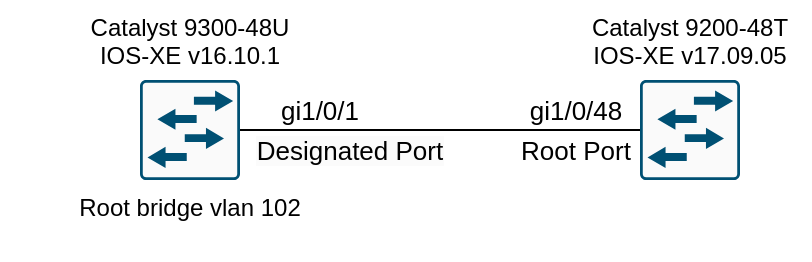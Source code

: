 <mxfile version="26.1.1" pages="2">
  <diagram name="Topology" id="SprodCr7fQvlN6jNAmRH">
    <mxGraphModel dx="591" dy="382" grid="0" gridSize="10" guides="1" tooltips="1" connect="1" arrows="1" fold="1" page="1" pageScale="1" pageWidth="850" pageHeight="1100" math="0" shadow="0">
      <root>
        <mxCell id="6AGRos8TYjNE0n_Loqr7-0" />
        <mxCell id="6AGRos8TYjNE0n_Loqr7-1" parent="6AGRos8TYjNE0n_Loqr7-0" />
        <mxCell id="6AGRos8TYjNE0n_Loqr7-2" value="" style="sketch=0;points=[[0.015,0.015,0],[0.985,0.015,0],[0.985,0.985,0],[0.015,0.985,0],[0.25,0,0],[0.5,0,0],[0.75,0,0],[1,0.25,0],[1,0.5,0],[1,0.75,0],[0.75,1,0],[0.5,1,0],[0.25,1,0],[0,0.75,0],[0,0.5,0],[0,0.25,0]];verticalLabelPosition=bottom;html=1;verticalAlign=top;aspect=fixed;align=center;pointerEvents=1;shape=mxgraph.cisco19.rect;prIcon=l2_switch;fillColor=#FAFAFA;strokeColor=#005073;" vertex="1" parent="6AGRos8TYjNE0n_Loqr7-1">
          <mxGeometry x="200" y="450" width="50" height="50" as="geometry" />
        </mxCell>
        <mxCell id="6AGRos8TYjNE0n_Loqr7-3" value="" style="sketch=0;points=[[0.015,0.015,0],[0.985,0.015,0],[0.985,0.985,0],[0.015,0.985,0],[0.25,0,0],[0.5,0,0],[0.75,0,0],[1,0.25,0],[1,0.5,0],[1,0.75,0],[0.75,1,0],[0.5,1,0],[0.25,1,0],[0,0.75,0],[0,0.5,0],[0,0.25,0]];verticalLabelPosition=bottom;html=1;verticalAlign=top;aspect=fixed;align=center;pointerEvents=1;shape=mxgraph.cisco19.rect;prIcon=l2_switch;fillColor=#FAFAFA;strokeColor=#005073;" vertex="1" parent="6AGRos8TYjNE0n_Loqr7-1">
          <mxGeometry x="450" y="450" width="50" height="50" as="geometry" />
        </mxCell>
        <mxCell id="6AGRos8TYjNE0n_Loqr7-4" value="" style="endArrow=none;html=1;rounded=0;exitX=1;exitY=0.5;exitDx=0;exitDy=0;exitPerimeter=0;entryX=0;entryY=0.5;entryDx=0;entryDy=0;entryPerimeter=0;" edge="1" parent="6AGRos8TYjNE0n_Loqr7-1" source="6AGRos8TYjNE0n_Loqr7-2" target="6AGRos8TYjNE0n_Loqr7-3">
          <mxGeometry width="50" height="50" relative="1" as="geometry">
            <mxPoint x="400" y="400" as="sourcePoint" />
            <mxPoint x="450" y="350" as="targetPoint" />
          </mxGeometry>
        </mxCell>
        <mxCell id="6AGRos8TYjNE0n_Loqr7-5" value="Catalyst 9300-48U&#xa;IOS-XE v16.10.1" style="text;whiteSpace=wrap;align=center;" vertex="1" parent="6AGRos8TYjNE0n_Loqr7-1">
          <mxGeometry x="130" y="410" width="190" height="40" as="geometry" />
        </mxCell>
        <mxCell id="6AGRos8TYjNE0n_Loqr7-7" value="Root bridge vlan 102" style="text;whiteSpace=wrap;align=center;" vertex="1" parent="6AGRos8TYjNE0n_Loqr7-1">
          <mxGeometry x="160" y="500" width="130" height="40" as="geometry" />
        </mxCell>
        <mxCell id="6AGRos8TYjNE0n_Loqr7-8" value="gi1/0/1" style="text;whiteSpace=wrap;align=center;fontSize=13;fontStyle=0" vertex="1" parent="6AGRos8TYjNE0n_Loqr7-1">
          <mxGeometry x="240" y="451" width="100" height="25" as="geometry" />
        </mxCell>
        <mxCell id="6AGRos8TYjNE0n_Loqr7-9" value="gi1/0/48" style="text;whiteSpace=wrap;align=center;fontSize=13;fontStyle=0" vertex="1" parent="6AGRos8TYjNE0n_Loqr7-1">
          <mxGeometry x="383" y="451" width="70" height="25" as="geometry" />
        </mxCell>
        <mxCell id="oHs4wtUH44andZxCugLD-0" value="Catalyst 9200-48T&#xa;IOS-XE v17.09.05" style="text;whiteSpace=wrap;align=center;" vertex="1" parent="6AGRos8TYjNE0n_Loqr7-1">
          <mxGeometry x="415" y="410" width="120" height="40" as="geometry" />
        </mxCell>
        <mxCell id="oHs4wtUH44andZxCugLD-1" value="&#xa;Root Port" style="text;whiteSpace=wrap;align=center;fontSize=13;fontStyle=0" vertex="1" parent="6AGRos8TYjNE0n_Loqr7-1">
          <mxGeometry x="383" y="455" width="70" height="40" as="geometry" />
        </mxCell>
        <mxCell id="oHs4wtUH44andZxCugLD-3" value="&lt;span style=&quot;color: rgb(0, 0, 0); font-family: Helvetica; font-size: 13px; font-style: normal; font-variant-ligatures: normal; font-variant-caps: normal; font-weight: 400; letter-spacing: normal; orphans: 2; text-indent: 0px; text-transform: none; widows: 2; word-spacing: 0px; -webkit-text-stroke-width: 0px; white-space: normal; background-color: rgb(251, 251, 251); text-decoration-thickness: initial; text-decoration-style: initial; text-decoration-color: initial; float: none; display: inline !important;&quot;&gt;Designated Port&lt;/span&gt;" style="text;whiteSpace=wrap;html=1;align=center;" vertex="1" parent="6AGRos8TYjNE0n_Loqr7-1">
          <mxGeometry x="240" y="471" width="130" height="24" as="geometry" />
        </mxCell>
      </root>
    </mxGraphModel>
  </diagram>
  <diagram name="General" id="zMI4epcQc7n-O5YtlMUf">
    <mxGraphModel dx="591" dy="382" grid="1" gridSize="10" guides="1" tooltips="1" connect="1" arrows="1" fold="1" page="1" pageScale="1" pageWidth="850" pageHeight="1100" math="0" shadow="0">
      <root>
        <mxCell id="0" />
        <mxCell id="1" parent="0" />
        <mxCell id="f8mehID8OwY0ktUPKXbB-1" value="" style="sketch=0;points=[[0.015,0.015,0],[0.985,0.015,0],[0.985,0.985,0],[0.015,0.985,0],[0.25,0,0],[0.5,0,0],[0.75,0,0],[1,0.25,0],[1,0.5,0],[1,0.75,0],[0.75,1,0],[0.5,1,0],[0.25,1,0],[0,0.75,0],[0,0.5,0],[0,0.25,0]];verticalLabelPosition=bottom;html=1;verticalAlign=top;aspect=fixed;align=center;pointerEvents=1;shape=mxgraph.cisco19.rect;prIcon=l2_switch;fillColor=#FAFAFA;strokeColor=#005073;" vertex="1" parent="1">
          <mxGeometry x="200" y="450" width="50" height="50" as="geometry" />
        </mxCell>
        <mxCell id="f8mehID8OwY0ktUPKXbB-2" value="" style="sketch=0;points=[[0.015,0.015,0],[0.985,0.015,0],[0.985,0.985,0],[0.015,0.985,0],[0.25,0,0],[0.5,0,0],[0.75,0,0],[1,0.25,0],[1,0.5,0],[1,0.75,0],[0.75,1,0],[0.5,1,0],[0.25,1,0],[0,0.75,0],[0,0.5,0],[0,0.25,0]];verticalLabelPosition=bottom;html=1;verticalAlign=top;aspect=fixed;align=center;pointerEvents=1;shape=mxgraph.cisco19.rect;prIcon=l2_switch;fillColor=#FAFAFA;strokeColor=#005073;" vertex="1" parent="1">
          <mxGeometry x="450" y="450" width="50" height="50" as="geometry" />
        </mxCell>
        <mxCell id="f8mehID8OwY0ktUPKXbB-3" value="" style="endArrow=none;html=1;rounded=0;exitX=1;exitY=0.5;exitDx=0;exitDy=0;exitPerimeter=0;entryX=0;entryY=0.5;entryDx=0;entryDy=0;entryPerimeter=0;" edge="1" parent="1" source="f8mehID8OwY0ktUPKXbB-1" target="f8mehID8OwY0ktUPKXbB-2">
          <mxGeometry width="50" height="50" relative="1" as="geometry">
            <mxPoint x="400" y="400" as="sourcePoint" />
            <mxPoint x="450" y="350" as="targetPoint" />
          </mxGeometry>
        </mxCell>
        <mxCell id="f8mehID8OwY0ktUPKXbB-4" value="ssh netadmin@10.93.178.253" style="text;whiteSpace=wrap;" vertex="1" parent="1">
          <mxGeometry x="150" y="390" width="190" height="40" as="geometry" />
        </mxCell>
        <mxCell id="f8mehID8OwY0ktUPKXbB-5" value="ssh netadmin@10.93.178.246" style="text;whiteSpace=wrap;" vertex="1" parent="1">
          <mxGeometry x="390" y="390" width="190" height="40" as="geometry" />
        </mxCell>
        <mxCell id="f8mehID8OwY0ktUPKXbB-6" value="Root bridge vlan 102" style="text;whiteSpace=wrap;align=center;" vertex="1" parent="1">
          <mxGeometry x="130" y="420" width="190" height="40" as="geometry" />
        </mxCell>
        <mxCell id="f8mehID8OwY0ktUPKXbB-7" value="gi1/0/1&#xa;DP - FWD" style="text;whiteSpace=wrap;align=center;fontSize=13;fontStyle=0" vertex="1" parent="1">
          <mxGeometry x="250" y="455" width="70" height="40" as="geometry" />
        </mxCell>
        <mxCell id="f8mehID8OwY0ktUPKXbB-8" value="gi1/0/48&#xa;RP - FWD" style="text;whiteSpace=wrap;align=center;fontSize=13;fontStyle=0" vertex="1" parent="1">
          <mxGeometry x="380" y="455" width="70" height="40" as="geometry" />
        </mxCell>
      </root>
    </mxGraphModel>
  </diagram>
</mxfile>

